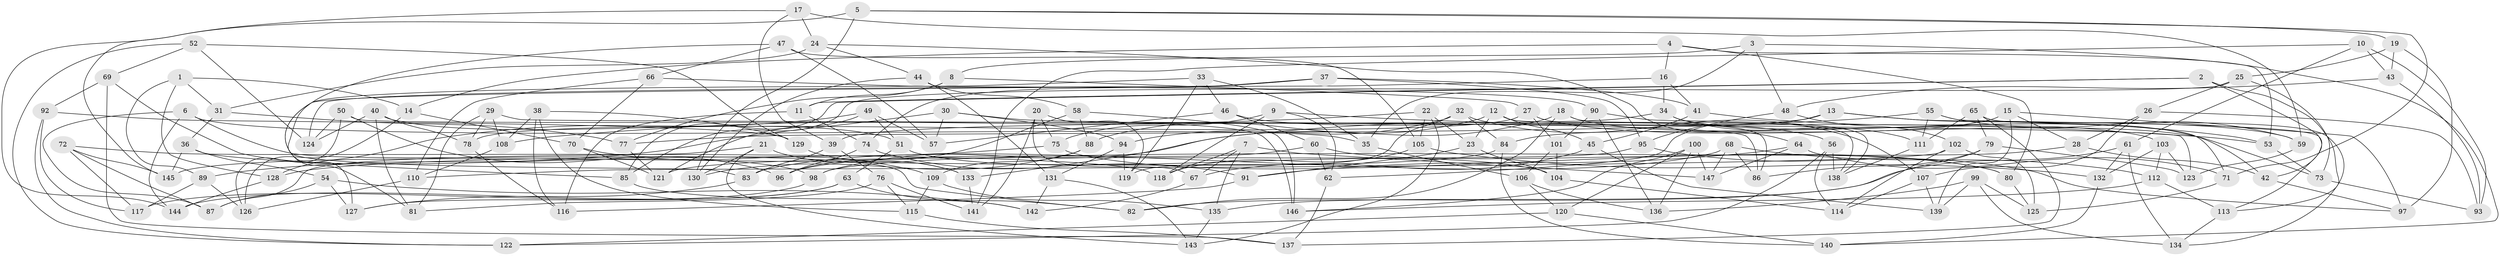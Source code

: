 // Generated by graph-tools (version 1.1) at 2025/57/03/09/25 04:57:44]
// undirected, 147 vertices, 294 edges
graph export_dot {
graph [start="1"]
  node [color=gray90,style=filled];
  1;
  2;
  3;
  4;
  5;
  6;
  7;
  8;
  9;
  10;
  11;
  12;
  13;
  14;
  15;
  16;
  17;
  18;
  19;
  20;
  21;
  22;
  23;
  24;
  25;
  26;
  27;
  28;
  29;
  30;
  31;
  32;
  33;
  34;
  35;
  36;
  37;
  38;
  39;
  40;
  41;
  42;
  43;
  44;
  45;
  46;
  47;
  48;
  49;
  50;
  51;
  52;
  53;
  54;
  55;
  56;
  57;
  58;
  59;
  60;
  61;
  62;
  63;
  64;
  65;
  66;
  67;
  68;
  69;
  70;
  71;
  72;
  73;
  74;
  75;
  76;
  77;
  78;
  79;
  80;
  81;
  82;
  83;
  84;
  85;
  86;
  87;
  88;
  89;
  90;
  91;
  92;
  93;
  94;
  95;
  96;
  97;
  98;
  99;
  100;
  101;
  102;
  103;
  104;
  105;
  106;
  107;
  108;
  109;
  110;
  111;
  112;
  113;
  114;
  115;
  116;
  117;
  118;
  119;
  120;
  121;
  122;
  123;
  124;
  125;
  126;
  127;
  128;
  129;
  130;
  131;
  132;
  133;
  134;
  135;
  136;
  137;
  138;
  139;
  140;
  141;
  142;
  143;
  144;
  145;
  146;
  147;
  1 -- 14;
  1 -- 89;
  1 -- 31;
  1 -- 128;
  2 -- 11;
  2 -- 85;
  2 -- 113;
  2 -- 42;
  3 -- 48;
  3 -- 140;
  3 -- 8;
  3 -- 35;
  4 -- 53;
  4 -- 80;
  4 -- 14;
  4 -- 16;
  5 -- 71;
  5 -- 19;
  5 -- 144;
  5 -- 130;
  6 -- 87;
  6 -- 144;
  6 -- 35;
  6 -- 82;
  7 -- 67;
  7 -- 135;
  7 -- 147;
  7 -- 118;
  8 -- 11;
  8 -- 77;
  8 -- 27;
  9 -- 118;
  9 -- 62;
  9 -- 75;
  9 -- 53;
  10 -- 61;
  10 -- 93;
  10 -- 141;
  10 -- 43;
  11 -- 116;
  11 -- 74;
  12 -- 23;
  12 -- 86;
  12 -- 88;
  12 -- 45;
  13 -- 77;
  13 -- 59;
  13 -- 71;
  13 -- 62;
  14 -- 70;
  14 -- 126;
  15 -- 28;
  15 -- 139;
  15 -- 84;
  15 -- 97;
  16 -- 34;
  16 -- 124;
  16 -- 41;
  17 -- 59;
  17 -- 24;
  17 -- 145;
  17 -- 39;
  18 -- 103;
  18 -- 133;
  18 -- 138;
  18 -- 82;
  19 -- 25;
  19 -- 43;
  19 -- 97;
  20 -- 75;
  20 -- 119;
  20 -- 141;
  20 -- 67;
  21 -- 133;
  21 -- 130;
  21 -- 87;
  21 -- 143;
  22 -- 143;
  22 -- 108;
  22 -- 23;
  22 -- 105;
  23 -- 104;
  23 -- 91;
  24 -- 31;
  24 -- 44;
  24 -- 64;
  25 -- 73;
  25 -- 26;
  25 -- 85;
  26 -- 28;
  26 -- 93;
  26 -- 107;
  27 -- 73;
  27 -- 78;
  27 -- 101;
  28 -- 42;
  28 -- 98;
  29 -- 78;
  29 -- 123;
  29 -- 81;
  29 -- 108;
  30 -- 89;
  30 -- 57;
  30 -- 94;
  30 -- 146;
  31 -- 36;
  31 -- 77;
  32 -- 84;
  32 -- 119;
  32 -- 94;
  32 -- 107;
  33 -- 46;
  33 -- 81;
  33 -- 35;
  33 -- 119;
  34 -- 42;
  34 -- 111;
  34 -- 39;
  35 -- 106;
  36 -- 54;
  36 -- 145;
  36 -- 85;
  37 -- 127;
  37 -- 74;
  37 -- 95;
  37 -- 41;
  38 -- 115;
  38 -- 108;
  38 -- 129;
  38 -- 116;
  39 -- 76;
  39 -- 83;
  40 -- 124;
  40 -- 78;
  40 -- 81;
  40 -- 51;
  41 -- 53;
  41 -- 45;
  42 -- 97;
  43 -- 48;
  43 -- 93;
  44 -- 131;
  44 -- 58;
  44 -- 130;
  45 -- 67;
  45 -- 139;
  46 -- 60;
  46 -- 56;
  46 -- 57;
  47 -- 66;
  47 -- 57;
  47 -- 105;
  47 -- 83;
  48 -- 102;
  48 -- 95;
  49 -- 57;
  49 -- 121;
  49 -- 51;
  49 -- 128;
  50 -- 124;
  50 -- 96;
  50 -- 126;
  50 -- 86;
  51 -- 104;
  51 -- 63;
  52 -- 129;
  52 -- 122;
  52 -- 69;
  52 -- 124;
  53 -- 73;
  54 -- 142;
  54 -- 87;
  54 -- 127;
  55 -- 111;
  55 -- 98;
  55 -- 59;
  55 -- 113;
  56 -- 122;
  56 -- 114;
  56 -- 138;
  58 -- 146;
  58 -- 88;
  58 -- 96;
  59 -- 123;
  60 -- 96;
  60 -- 80;
  60 -- 62;
  61 -- 132;
  61 -- 82;
  61 -- 134;
  62 -- 137;
  63 -- 144;
  63 -- 127;
  63 -- 82;
  64 -- 71;
  64 -- 91;
  64 -- 147;
  65 -- 111;
  65 -- 79;
  65 -- 134;
  65 -- 137;
  66 -- 110;
  66 -- 70;
  66 -- 90;
  67 -- 142;
  68 -- 86;
  68 -- 112;
  68 -- 147;
  68 -- 83;
  69 -- 137;
  69 -- 98;
  69 -- 92;
  70 -- 121;
  70 -- 109;
  71 -- 125;
  72 -- 118;
  72 -- 87;
  72 -- 145;
  72 -- 117;
  73 -- 93;
  74 -- 96;
  74 -- 91;
  75 -- 128;
  75 -- 80;
  76 -- 115;
  76 -- 141;
  76 -- 81;
  77 -- 121;
  78 -- 116;
  79 -- 86;
  79 -- 123;
  79 -- 135;
  80 -- 125;
  83 -- 127;
  84 -- 145;
  84 -- 140;
  85 -- 142;
  88 -- 109;
  88 -- 130;
  89 -- 126;
  89 -- 117;
  90 -- 101;
  90 -- 136;
  90 -- 138;
  91 -- 116;
  92 -- 117;
  92 -- 122;
  92 -- 129;
  94 -- 131;
  94 -- 119;
  95 -- 97;
  95 -- 121;
  98 -- 117;
  99 -- 125;
  99 -- 136;
  99 -- 139;
  99 -- 134;
  100 -- 146;
  100 -- 136;
  100 -- 120;
  100 -- 147;
  101 -- 104;
  101 -- 106;
  102 -- 125;
  102 -- 114;
  102 -- 110;
  103 -- 112;
  103 -- 132;
  103 -- 123;
  104 -- 114;
  105 -- 118;
  105 -- 132;
  106 -- 136;
  106 -- 120;
  107 -- 139;
  107 -- 114;
  108 -- 110;
  109 -- 135;
  109 -- 115;
  110 -- 126;
  111 -- 138;
  112 -- 113;
  112 -- 146;
  113 -- 134;
  115 -- 137;
  120 -- 122;
  120 -- 140;
  128 -- 144;
  129 -- 133;
  131 -- 143;
  131 -- 142;
  132 -- 140;
  133 -- 141;
  135 -- 143;
}
